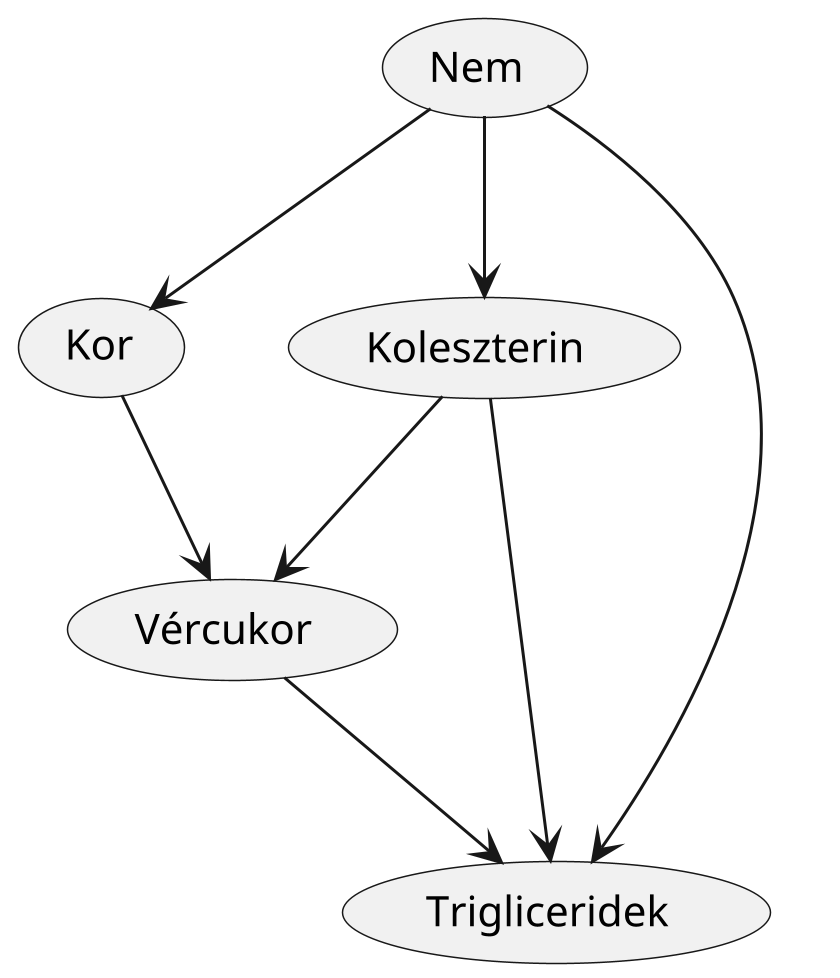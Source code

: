 @startuml cardio_start
scale 3

(Nem) as A
(Kor) as B
(Koleszterin) as C
(Trigliceridek) as D
(Vércukor) as E

A --> B
A --> C
B --> E
C --> E
A --> D
C --> D
E --> D

@enduml

@startuml cardio_ismert
scale 3

(Nem) as A
(Kor) as B
(Koleszterin) as C
(Trigliceridek) as D
(Vércukor) as E

A --> E
B --> C
C --> D

@enduml

@startuml cardio_kezdeti
scale 3

(Nem) as A
(Kor) as B
(Koleszterin) as C
(Trigliceridek) as D
(Vércukor) as E

B --> C
B --> E
C --> D
D --> A
E --> A

@enduml